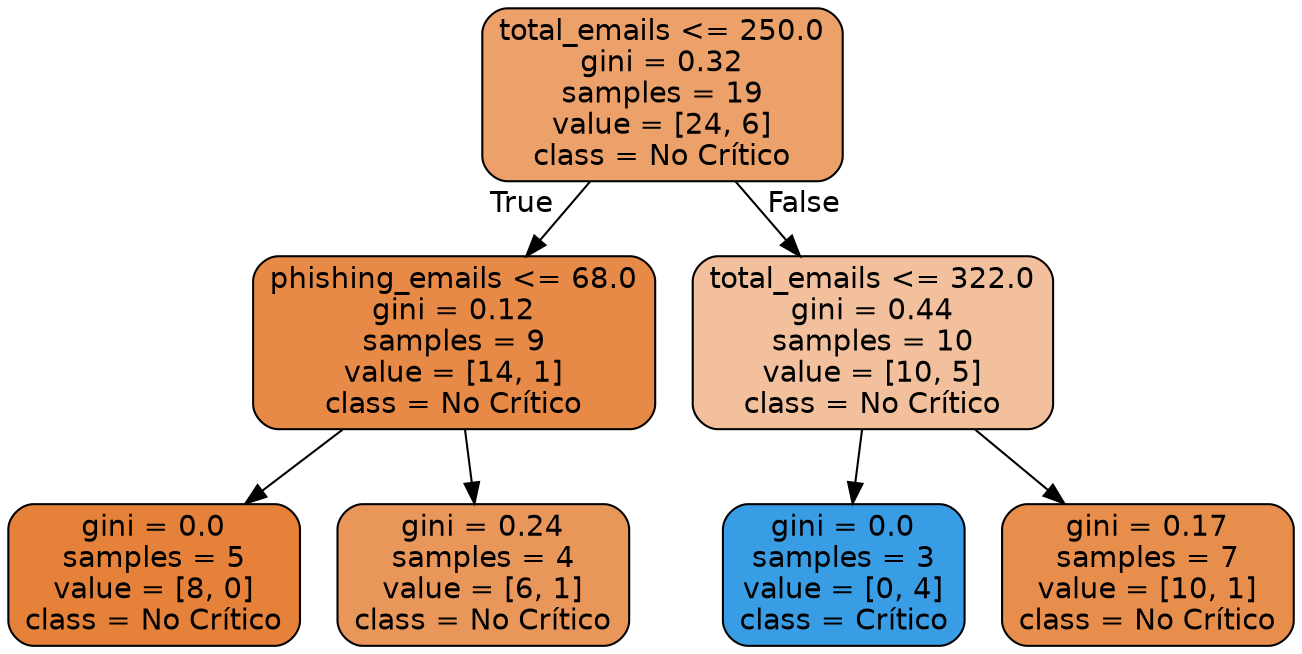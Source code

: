 digraph Tree {
node [shape=box, style="filled, rounded", color="black", fontname="helvetica"] ;
edge [fontname="helvetica"] ;
0 [label="total_emails <= 250.0\ngini = 0.32\nsamples = 19\nvalue = [24, 6]\nclass = No Crítico", fillcolor="#eca06a"] ;
1 [label="phishing_emails <= 68.0\ngini = 0.12\nsamples = 9\nvalue = [14, 1]\nclass = No Crítico", fillcolor="#e78a47"] ;
0 -> 1 [labeldistance=2.5, labelangle=45, headlabel="True"] ;
2 [label="gini = 0.0\nsamples = 5\nvalue = [8, 0]\nclass = No Crítico", fillcolor="#e58139"] ;
1 -> 2 ;
3 [label="gini = 0.24\nsamples = 4\nvalue = [6, 1]\nclass = No Crítico", fillcolor="#e9965a"] ;
1 -> 3 ;
4 [label="total_emails <= 322.0\ngini = 0.44\nsamples = 10\nvalue = [10, 5]\nclass = No Crítico", fillcolor="#f2c09c"] ;
0 -> 4 [labeldistance=2.5, labelangle=-45, headlabel="False"] ;
5 [label="gini = 0.0\nsamples = 3\nvalue = [0, 4]\nclass = Crítico", fillcolor="#399de5"] ;
4 -> 5 ;
6 [label="gini = 0.17\nsamples = 7\nvalue = [10, 1]\nclass = No Crítico", fillcolor="#e88e4d"] ;
4 -> 6 ;
}